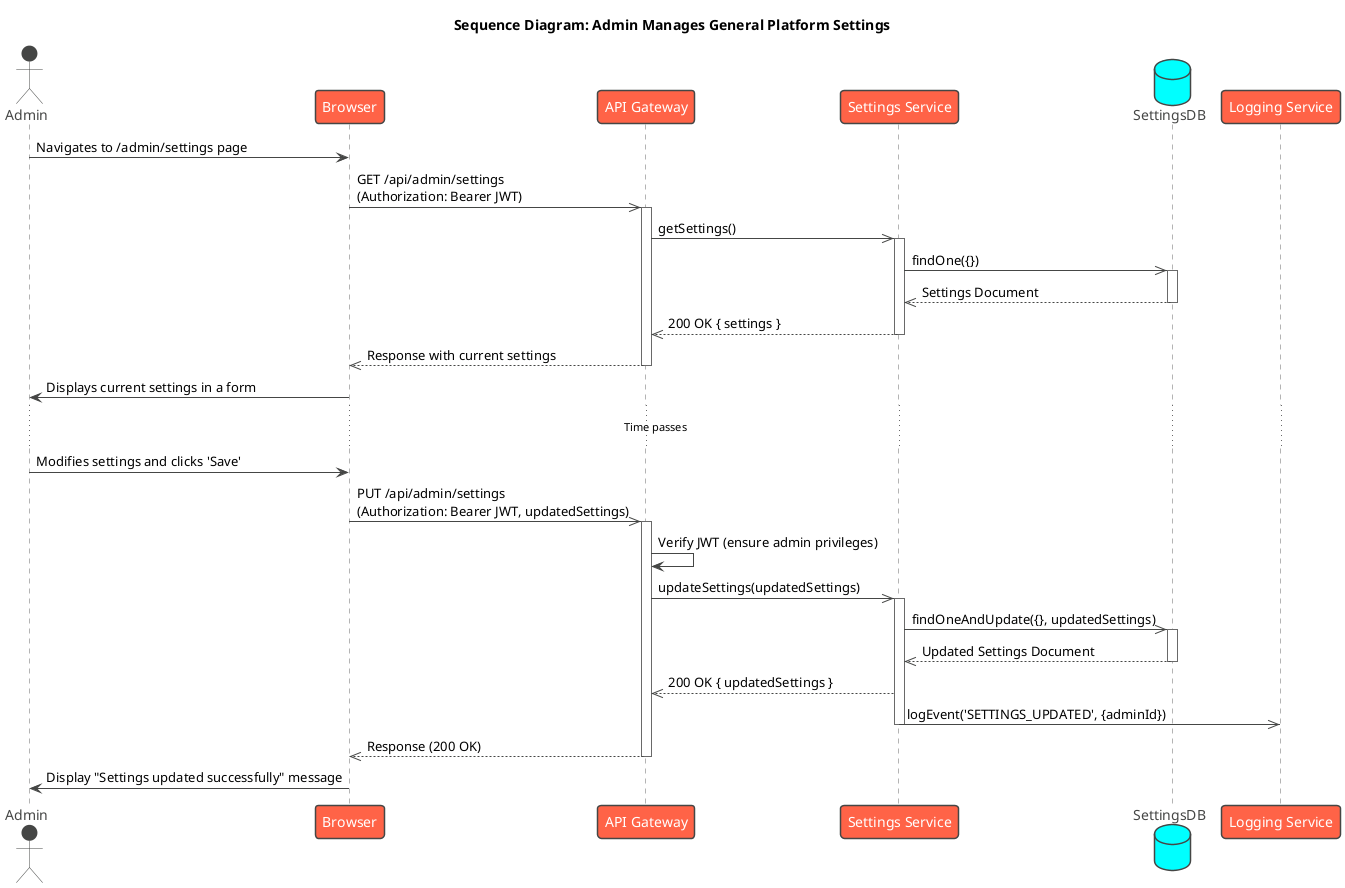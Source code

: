 @startuml
!theme vibrant

title Sequence Diagram: Admin Manages General Platform Settings

actor Admin
participant Browser
participant "API Gateway" as Gateway
participant "Settings Service" as SettingsService
database "SettingsDB"
participant "Logging Service" as LoggingService

Admin -> Browser : Navigates to /admin/settings page
Browser ->> Gateway : GET /api/admin/settings\n(Authorization: Bearer JWT)
activate Gateway
Gateway ->> SettingsService : getSettings()
activate SettingsService
SettingsService ->> SettingsDB : findOne({})
activate SettingsDB
SettingsDB -->> SettingsService : Settings Document
deactivate SettingsDB
SettingsService -->> Gateway : 200 OK { settings }
deactivate SettingsService
Gateway -->> Browser : Response with current settings
deactivate Gateway
Browser -> Admin : Displays current settings in a form

... Time passes ...

Admin -> Browser : Modifies settings and clicks 'Save'
Browser ->> Gateway : PUT /api/admin/settings\n(Authorization: Bearer JWT, updatedSettings)
activate Gateway
Gateway -> Gateway : Verify JWT (ensure admin privileges)
Gateway ->> SettingsService : updateSettings(updatedSettings)
activate SettingsService

SettingsService ->> SettingsDB : findOneAndUpdate({}, updatedSettings)
activate SettingsDB
SettingsDB -->> SettingsService : Updated Settings Document
deactivate SettingsDB

SettingsService -->> Gateway : 200 OK { updatedSettings }
' Asynchronous Logging
SettingsService ->> LoggingService : logEvent('SETTINGS_UPDATED', {adminId})
deactivate SettingsService

Gateway -->> Browser : Response (200 OK)
deactivate Gateway
Browser -> Admin : Display "Settings updated successfully" message

@enduml
